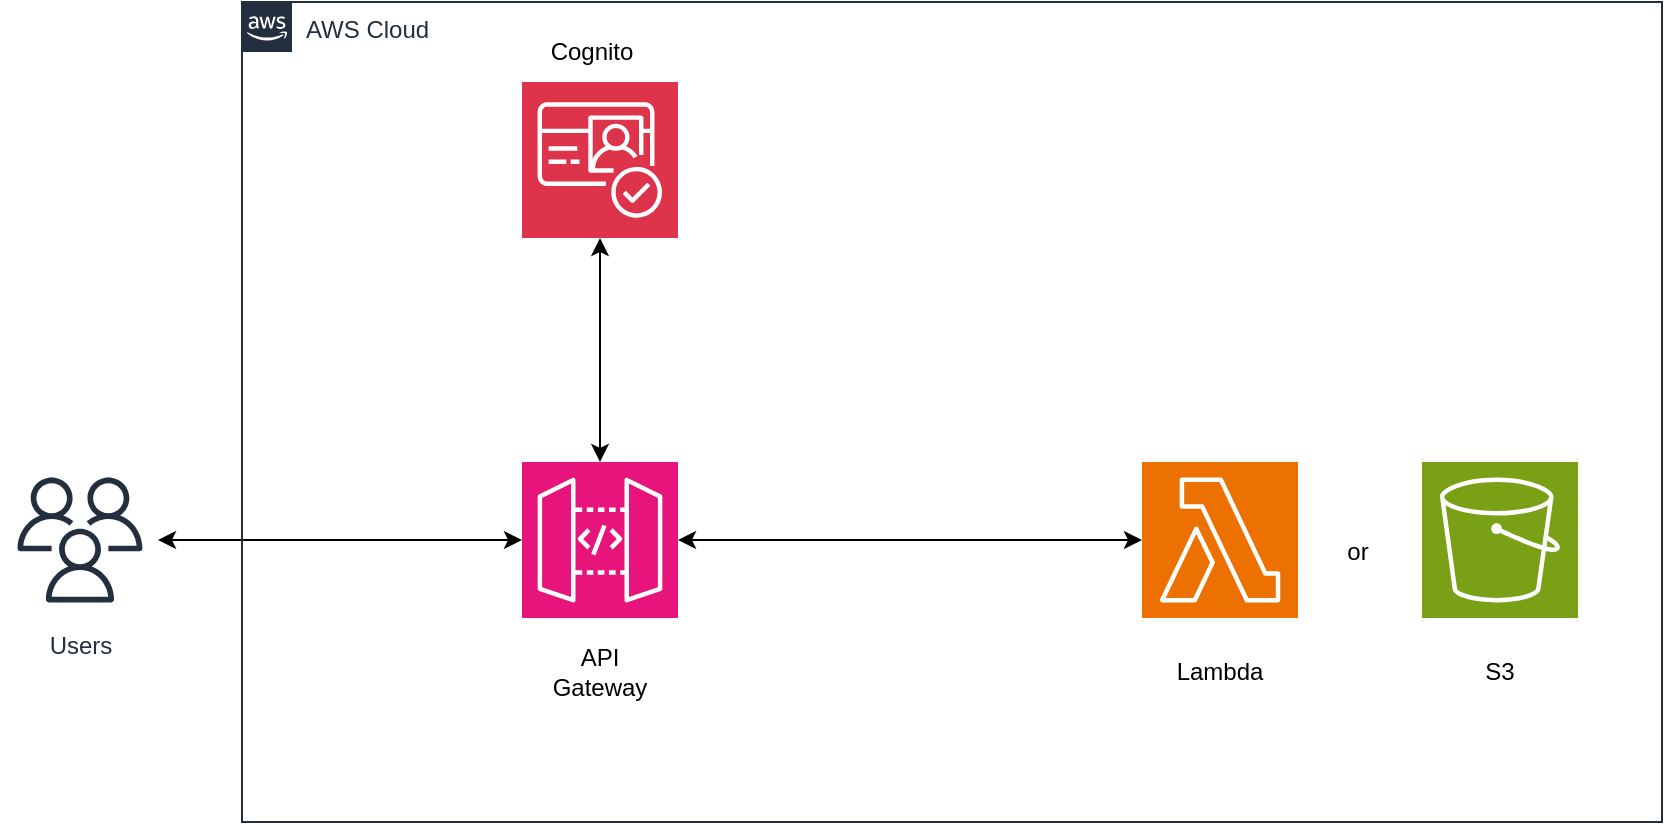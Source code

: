 <mxfile version="27.1.6">
  <diagram name="Page-1" id="rS-hqsil3wFg3s3FKa8c">
    <mxGraphModel dx="909" dy="398" grid="1" gridSize="10" guides="1" tooltips="1" connect="1" arrows="1" fold="1" page="1" pageScale="1" pageWidth="850" pageHeight="1100" math="0" shadow="0">
      <root>
        <mxCell id="0" />
        <mxCell id="1" parent="0" />
        <mxCell id="3CSvouLk-6rhm8PfAG5n-5" value="" style="sketch=0;points=[[0,0,0],[0.25,0,0],[0.5,0,0],[0.75,0,0],[1,0,0],[0,1,0],[0.25,1,0],[0.5,1,0],[0.75,1,0],[1,1,0],[0,0.25,0],[0,0.5,0],[0,0.75,0],[1,0.25,0],[1,0.5,0],[1,0.75,0]];outlineConnect=0;fontColor=#232F3E;fillColor=#E7157B;strokeColor=#ffffff;dashed=0;verticalLabelPosition=bottom;verticalAlign=top;align=center;html=1;fontSize=12;fontStyle=0;aspect=fixed;shape=mxgraph.aws4.resourceIcon;resIcon=mxgraph.aws4.api_gateway;" parent="1" vertex="1">
          <mxGeometry x="360" y="380" width="78" height="78" as="geometry" />
        </mxCell>
        <mxCell id="3CSvouLk-6rhm8PfAG5n-6" value="" style="sketch=0;points=[[0,0,0],[0.25,0,0],[0.5,0,0],[0.75,0,0],[1,0,0],[0,1,0],[0.25,1,0],[0.5,1,0],[0.75,1,0],[1,1,0],[0,0.25,0],[0,0.5,0],[0,0.75,0],[1,0.25,0],[1,0.5,0],[1,0.75,0]];outlineConnect=0;fontColor=#232F3E;fillColor=#DD344C;strokeColor=#ffffff;dashed=0;verticalLabelPosition=bottom;verticalAlign=top;align=center;html=1;fontSize=12;fontStyle=0;aspect=fixed;shape=mxgraph.aws4.resourceIcon;resIcon=mxgraph.aws4.cognito;" parent="1" vertex="1">
          <mxGeometry x="360" y="190" width="78" height="78" as="geometry" />
        </mxCell>
        <mxCell id="3CSvouLk-6rhm8PfAG5n-8" value="" style="sketch=0;points=[[0,0,0],[0.25,0,0],[0.5,0,0],[0.75,0,0],[1,0,0],[0,1,0],[0.25,1,0],[0.5,1,0],[0.75,1,0],[1,1,0],[0,0.25,0],[0,0.5,0],[0,0.75,0],[1,0.25,0],[1,0.5,0],[1,0.75,0]];outlineConnect=0;fontColor=#232F3E;fillColor=#ED7100;strokeColor=#ffffff;dashed=0;verticalLabelPosition=bottom;verticalAlign=top;align=center;html=1;fontSize=12;fontStyle=0;aspect=fixed;shape=mxgraph.aws4.resourceIcon;resIcon=mxgraph.aws4.lambda;" parent="1" vertex="1">
          <mxGeometry x="670" y="380" width="78" height="78" as="geometry" />
        </mxCell>
        <mxCell id="3CSvouLk-6rhm8PfAG5n-9" value="Users" style="sketch=0;outlineConnect=0;fontColor=#232F3E;gradientColor=none;strokeColor=#232F3E;fillColor=#ffffff;dashed=0;verticalLabelPosition=bottom;verticalAlign=top;align=center;html=1;fontSize=12;fontStyle=0;aspect=fixed;shape=mxgraph.aws4.resourceIcon;resIcon=mxgraph.aws4.users;" parent="1" vertex="1">
          <mxGeometry x="100" y="380" width="78" height="78" as="geometry" />
        </mxCell>
        <mxCell id="3CSvouLk-6rhm8PfAG5n-14" value="Cognito" style="text;html=1;align=center;verticalAlign=middle;whiteSpace=wrap;rounded=0;" parent="1" vertex="1">
          <mxGeometry x="365" y="160" width="60" height="30" as="geometry" />
        </mxCell>
        <mxCell id="3CSvouLk-6rhm8PfAG5n-15" value="API Gateway" style="text;html=1;align=center;verticalAlign=middle;whiteSpace=wrap;rounded=0;" parent="1" vertex="1">
          <mxGeometry x="369" y="470" width="60" height="30" as="geometry" />
        </mxCell>
        <mxCell id="3CSvouLk-6rhm8PfAG5n-16" value="Lambda" style="text;html=1;align=center;verticalAlign=middle;whiteSpace=wrap;rounded=0;" parent="1" vertex="1">
          <mxGeometry x="679" y="470" width="60" height="30" as="geometry" />
        </mxCell>
        <mxCell id="3CSvouLk-6rhm8PfAG5n-17" value="" style="endArrow=classic;startArrow=classic;html=1;rounded=0;exitX=0.5;exitY=0;exitDx=0;exitDy=0;exitPerimeter=0;entryX=0.5;entryY=1;entryDx=0;entryDy=0;entryPerimeter=0;" parent="1" source="3CSvouLk-6rhm8PfAG5n-5" target="3CSvouLk-6rhm8PfAG5n-6" edge="1">
          <mxGeometry width="50" height="50" relative="1" as="geometry">
            <mxPoint x="430" y="330" as="sourcePoint" />
            <mxPoint x="480" y="280" as="targetPoint" />
          </mxGeometry>
        </mxCell>
        <mxCell id="3CSvouLk-6rhm8PfAG5n-18" value="" style="endArrow=classic;startArrow=classic;html=1;rounded=0;exitX=1;exitY=0.5;exitDx=0;exitDy=0;exitPerimeter=0;entryX=0;entryY=0.5;entryDx=0;entryDy=0;entryPerimeter=0;" parent="1" source="3CSvouLk-6rhm8PfAG5n-5" target="3CSvouLk-6rhm8PfAG5n-8" edge="1">
          <mxGeometry width="50" height="50" relative="1" as="geometry">
            <mxPoint x="430" y="330" as="sourcePoint" />
            <mxPoint x="480" y="280" as="targetPoint" />
          </mxGeometry>
        </mxCell>
        <mxCell id="3CSvouLk-6rhm8PfAG5n-19" value="" style="endArrow=classic;startArrow=classic;html=1;rounded=0;entryX=0;entryY=0.5;entryDx=0;entryDy=0;entryPerimeter=0;" parent="1" target="3CSvouLk-6rhm8PfAG5n-5" edge="1">
          <mxGeometry width="50" height="50" relative="1" as="geometry">
            <mxPoint x="178" y="419" as="sourcePoint" />
            <mxPoint x="480" y="280" as="targetPoint" />
          </mxGeometry>
        </mxCell>
        <mxCell id="N44pmOXUkBx8EFO79br1-1" value="" style="sketch=0;points=[[0,0,0],[0.25,0,0],[0.5,0,0],[0.75,0,0],[1,0,0],[0,1,0],[0.25,1,0],[0.5,1,0],[0.75,1,0],[1,1,0],[0,0.25,0],[0,0.5,0],[0,0.75,0],[1,0.25,0],[1,0.5,0],[1,0.75,0]];outlineConnect=0;fontColor=#232F3E;fillColor=#7AA116;strokeColor=#ffffff;dashed=0;verticalLabelPosition=bottom;verticalAlign=top;align=center;html=1;fontSize=12;fontStyle=0;aspect=fixed;shape=mxgraph.aws4.resourceIcon;resIcon=mxgraph.aws4.s3;" vertex="1" parent="1">
          <mxGeometry x="810" y="380" width="78" height="78" as="geometry" />
        </mxCell>
        <mxCell id="N44pmOXUkBx8EFO79br1-2" value="or" style="text;html=1;align=center;verticalAlign=middle;whiteSpace=wrap;rounded=0;" vertex="1" parent="1">
          <mxGeometry x="748" y="410" width="60" height="30" as="geometry" />
        </mxCell>
        <mxCell id="N44pmOXUkBx8EFO79br1-3" value="S3" style="text;html=1;align=center;verticalAlign=middle;whiteSpace=wrap;rounded=0;" vertex="1" parent="1">
          <mxGeometry x="819" y="470" width="60" height="30" as="geometry" />
        </mxCell>
        <mxCell id="N44pmOXUkBx8EFO79br1-4" value="AWS Cloud" style="points=[[0,0],[0.25,0],[0.5,0],[0.75,0],[1,0],[1,0.25],[1,0.5],[1,0.75],[1,1],[0.75,1],[0.5,1],[0.25,1],[0,1],[0,0.75],[0,0.5],[0,0.25]];outlineConnect=0;gradientColor=none;html=1;whiteSpace=wrap;fontSize=12;fontStyle=0;container=1;pointerEvents=0;collapsible=0;recursiveResize=0;shape=mxgraph.aws4.group;grIcon=mxgraph.aws4.group_aws_cloud_alt;strokeColor=#232F3E;fillColor=none;verticalAlign=top;align=left;spacingLeft=30;fontColor=#232F3E;dashed=0;" vertex="1" parent="1">
          <mxGeometry x="220" y="150" width="710" height="410" as="geometry" />
        </mxCell>
      </root>
    </mxGraphModel>
  </diagram>
</mxfile>
